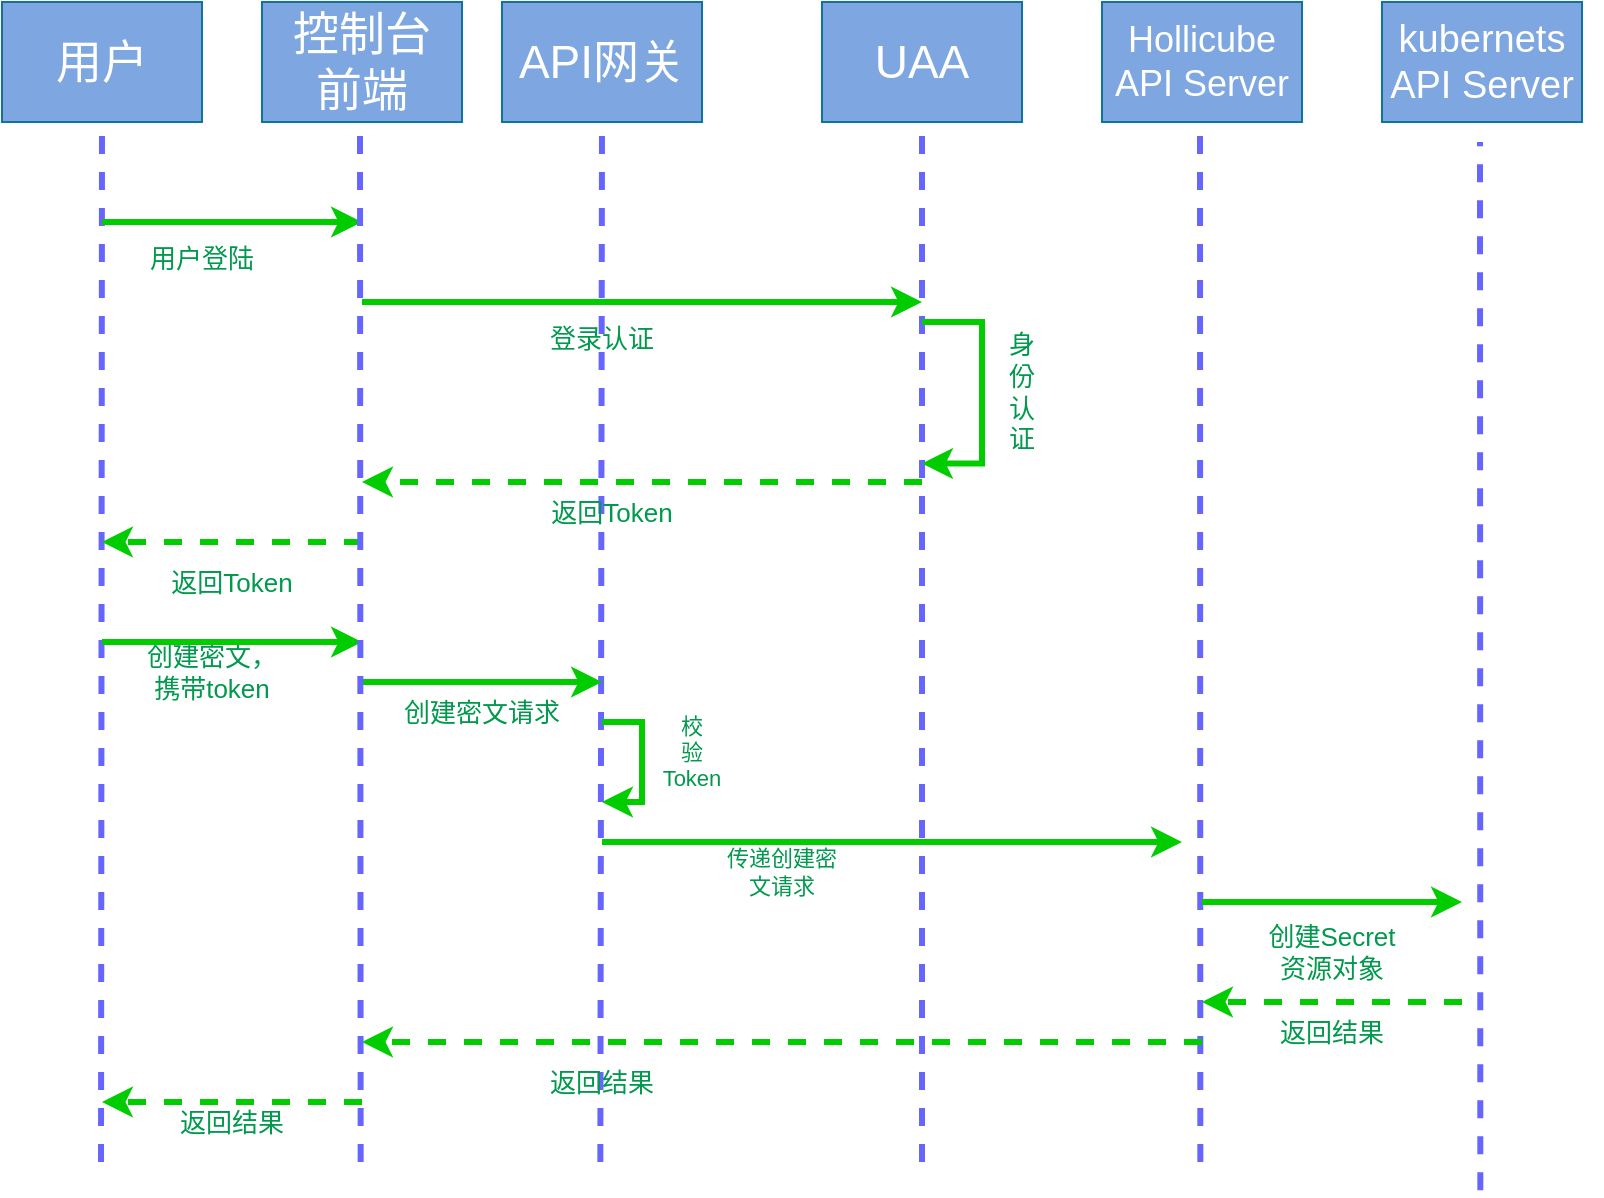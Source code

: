 <mxfile version="17.4.4" type="github">
  <diagram id="SJ9gOCFFG2VKDic4I2q0" name="Page-1">
    <mxGraphModel dx="959" dy="624" grid="1" gridSize="10" guides="1" tooltips="1" connect="1" arrows="1" fold="1" page="1" pageScale="1" pageWidth="827" pageHeight="1169" math="0" shadow="0">
      <root>
        <mxCell id="0" />
        <mxCell id="1" parent="0" />
        <mxCell id="HiGfMI2_BvW3N3jhEARH-15" value="" style="group;dashed=1;strokeColor=#FFFFFF;fillColor=none;perimeterSpacing=0;strokeWidth=0;" vertex="1" connectable="0" parent="1">
          <mxGeometry x="10" y="40" width="150" height="580" as="geometry" />
        </mxCell>
        <mxCell id="YgaLt_6aCvRy0R8xdD-K-1" value="&lt;font style=&quot;font-size: 23px&quot; color=&quot;#ffffff&quot;&gt;用户&lt;/font&gt;" style="rounded=0;whiteSpace=wrap;html=1;fillColor=#7EA6E0;strokeColor=#10739e;" parent="HiGfMI2_BvW3N3jhEARH-15" vertex="1">
          <mxGeometry width="100" height="60" as="geometry" />
        </mxCell>
        <mxCell id="HiGfMI2_BvW3N3jhEARH-12" value="" style="endArrow=none;dashed=1;html=1;strokeWidth=3;rounded=0;strokeColor=#6666FF;" edge="1" parent="HiGfMI2_BvW3N3jhEARH-15">
          <mxGeometry width="50" height="50" relative="1" as="geometry">
            <mxPoint x="49.508" y="580" as="sourcePoint" />
            <mxPoint x="50" y="60" as="targetPoint" />
          </mxGeometry>
        </mxCell>
        <mxCell id="HiGfMI2_BvW3N3jhEARH-69" value="" style="endArrow=classic;html=1;rounded=0;fontSize=23;fontColor=#FFFFFF;strokeColor=#00CC00;strokeWidth=3;" edge="1" parent="HiGfMI2_BvW3N3jhEARH-15">
          <mxGeometry width="50" height="50" relative="1" as="geometry">
            <mxPoint x="50" y="110" as="sourcePoint" />
            <mxPoint x="180" y="110.0" as="targetPoint" />
          </mxGeometry>
        </mxCell>
        <mxCell id="HiGfMI2_BvW3N3jhEARH-85" value="&lt;font color=&quot;#00994d&quot; style=&quot;font-size: 13px&quot;&gt;用户登陆&lt;/font&gt;" style="text;html=1;strokeColor=none;fillColor=none;align=center;verticalAlign=middle;whiteSpace=wrap;rounded=0;dashed=1;fontSize=23;fontColor=#000000;" vertex="1" parent="HiGfMI2_BvW3N3jhEARH-15">
          <mxGeometry x="70" y="110" width="60" height="30" as="geometry" />
        </mxCell>
        <mxCell id="HiGfMI2_BvW3N3jhEARH-90" value="返回Token" style="text;html=1;strokeColor=none;fillColor=none;align=center;verticalAlign=middle;whiteSpace=wrap;rounded=0;dashed=1;fontSize=13;fontColor=#00994D;" vertex="1" parent="HiGfMI2_BvW3N3jhEARH-15">
          <mxGeometry x="80" y="275" width="70" height="30" as="geometry" />
        </mxCell>
        <mxCell id="HiGfMI2_BvW3N3jhEARH-92" value="创建密文，携带token" style="text;html=1;strokeColor=none;fillColor=none;align=center;verticalAlign=middle;whiteSpace=wrap;rounded=0;dashed=1;fontSize=13;fontColor=#00994D;" vertex="1" parent="HiGfMI2_BvW3N3jhEARH-15">
          <mxGeometry x="70" y="320" width="70" height="30" as="geometry" />
        </mxCell>
        <mxCell id="HiGfMI2_BvW3N3jhEARH-109" value="返回结果" style="text;html=1;strokeColor=none;fillColor=none;align=center;verticalAlign=middle;whiteSpace=wrap;rounded=0;dashed=1;fontSize=13;fontColor=#00994D;" vertex="1" parent="HiGfMI2_BvW3N3jhEARH-15">
          <mxGeometry x="85" y="545" width="60" height="30" as="geometry" />
        </mxCell>
        <mxCell id="HiGfMI2_BvW3N3jhEARH-47" value="" style="group" vertex="1" connectable="0" parent="1">
          <mxGeometry x="260" y="40" width="170" height="580" as="geometry" />
        </mxCell>
        <mxCell id="HiGfMI2_BvW3N3jhEARH-48" value="&lt;font color=&quot;#ffffff&quot;&gt;&lt;span style=&quot;font-size: 23px&quot;&gt;API网关&lt;/span&gt;&lt;/font&gt;" style="rounded=0;whiteSpace=wrap;html=1;fillColor=#7EA6E0;strokeColor=#10739e;" vertex="1" parent="HiGfMI2_BvW3N3jhEARH-47">
          <mxGeometry width="100" height="60" as="geometry" />
        </mxCell>
        <mxCell id="HiGfMI2_BvW3N3jhEARH-64" value="" style="endArrow=none;dashed=1;html=1;strokeWidth=3;rounded=0;strokeColor=#6666FF;entryX=0.5;entryY=1;entryDx=0;entryDy=0;" edge="1" parent="HiGfMI2_BvW3N3jhEARH-47" target="HiGfMI2_BvW3N3jhEARH-48">
          <mxGeometry width="50" height="50" relative="1" as="geometry">
            <mxPoint x="49.168" y="580" as="sourcePoint" />
            <mxPoint x="49.168" y="84.878" as="targetPoint" />
          </mxGeometry>
        </mxCell>
        <mxCell id="HiGfMI2_BvW3N3jhEARH-86" value="&lt;font color=&quot;#00994d&quot;&gt;&lt;span style=&quot;font-size: 13px&quot;&gt;登录认证&lt;/span&gt;&lt;/font&gt;" style="text;html=1;strokeColor=none;fillColor=none;align=center;verticalAlign=middle;whiteSpace=wrap;rounded=0;dashed=1;fontSize=23;fontColor=#000000;" vertex="1" parent="HiGfMI2_BvW3N3jhEARH-47">
          <mxGeometry x="20" y="150" width="60" height="30" as="geometry" />
        </mxCell>
        <mxCell id="HiGfMI2_BvW3N3jhEARH-89" value="返回Token" style="text;html=1;strokeColor=none;fillColor=none;align=center;verticalAlign=middle;whiteSpace=wrap;rounded=0;dashed=1;fontSize=13;fontColor=#00994D;" vertex="1" parent="HiGfMI2_BvW3N3jhEARH-47">
          <mxGeometry x="20" y="240" width="70" height="30" as="geometry" />
        </mxCell>
        <mxCell id="HiGfMI2_BvW3N3jhEARH-94" value="创建密文请求" style="text;html=1;strokeColor=none;fillColor=none;align=center;verticalAlign=middle;whiteSpace=wrap;rounded=0;dashed=1;fontSize=13;fontColor=#00994D;" vertex="1" parent="HiGfMI2_BvW3N3jhEARH-47">
          <mxGeometry x="-50" y="340" width="80" height="30" as="geometry" />
        </mxCell>
        <mxCell id="HiGfMI2_BvW3N3jhEARH-108" value="返回结果" style="text;html=1;strokeColor=none;fillColor=none;align=center;verticalAlign=middle;whiteSpace=wrap;rounded=0;dashed=1;fontSize=13;fontColor=#00994D;" vertex="1" parent="HiGfMI2_BvW3N3jhEARH-47">
          <mxGeometry x="20" y="525" width="60" height="30" as="geometry" />
        </mxCell>
        <mxCell id="HiGfMI2_BvW3N3jhEARH-113" value="" style="endArrow=classic;html=1;rounded=0;fontSize=23;fontColor=#FFFFFF;strokeColor=#00CC00;strokeWidth=3;" edge="1" parent="HiGfMI2_BvW3N3jhEARH-47">
          <mxGeometry width="50" height="50" relative="1" as="geometry">
            <mxPoint x="50" y="359.998" as="sourcePoint" />
            <mxPoint x="50" y="400" as="targetPoint" />
            <Array as="points">
              <mxPoint x="70" y="360" />
              <mxPoint x="70" y="400" />
            </Array>
          </mxGeometry>
        </mxCell>
        <mxCell id="HiGfMI2_BvW3N3jhEARH-115" value="校&lt;br&gt;验&lt;br&gt;Token" style="text;html=1;strokeColor=none;fillColor=none;align=center;verticalAlign=middle;whiteSpace=wrap;rounded=0;dashed=1;fontSize=11;fontColor=#00994D;rotation=0;" vertex="1" parent="HiGfMI2_BvW3N3jhEARH-47">
          <mxGeometry x="65" y="365" width="60" height="20" as="geometry" />
        </mxCell>
        <mxCell id="HiGfMI2_BvW3N3jhEARH-117" value="" style="endArrow=classic;html=1;rounded=0;fontSize=23;fontColor=#FFFFFF;strokeColor=#00CC00;strokeWidth=3;" edge="1" parent="HiGfMI2_BvW3N3jhEARH-47">
          <mxGeometry width="50" height="50" relative="1" as="geometry">
            <mxPoint x="50" y="420.0" as="sourcePoint" />
            <mxPoint x="340" y="420" as="targetPoint" />
          </mxGeometry>
        </mxCell>
        <mxCell id="HiGfMI2_BvW3N3jhEARH-119" value="传递创建密文请求" style="text;html=1;strokeColor=none;fillColor=none;align=center;verticalAlign=middle;whiteSpace=wrap;rounded=0;dashed=1;fontSize=11;fontColor=#00994D;" vertex="1" parent="HiGfMI2_BvW3N3jhEARH-47">
          <mxGeometry x="110" y="420" width="60" height="30" as="geometry" />
        </mxCell>
        <mxCell id="HiGfMI2_BvW3N3jhEARH-50" value="" style="group" vertex="1" connectable="0" parent="1">
          <mxGeometry x="420" y="40" width="140" height="580" as="geometry" />
        </mxCell>
        <mxCell id="HiGfMI2_BvW3N3jhEARH-51" value="&lt;font style=&quot;font-size: 23px&quot; color=&quot;#ffffff&quot;&gt;UAA&lt;/font&gt;" style="rounded=0;whiteSpace=wrap;html=1;fillColor=#7EA6E0;strokeColor=#10739e;" vertex="1" parent="HiGfMI2_BvW3N3jhEARH-50">
          <mxGeometry width="100" height="60" as="geometry" />
        </mxCell>
        <mxCell id="HiGfMI2_BvW3N3jhEARH-65" value="" style="endArrow=none;dashed=1;html=1;strokeWidth=3;rounded=0;strokeColor=#6666FF;" edge="1" parent="HiGfMI2_BvW3N3jhEARH-50">
          <mxGeometry width="50" height="50" relative="1" as="geometry">
            <mxPoint x="49.998" y="580" as="sourcePoint" />
            <mxPoint x="50" y="60" as="targetPoint" />
          </mxGeometry>
        </mxCell>
        <mxCell id="HiGfMI2_BvW3N3jhEARH-71" value="" style="endArrow=classic;html=1;rounded=0;fontSize=23;fontColor=#FFFFFF;strokeColor=#00CC00;strokeWidth=3;" edge="1" parent="HiGfMI2_BvW3N3jhEARH-50">
          <mxGeometry width="50" height="50" relative="1" as="geometry">
            <mxPoint x="50" y="159.998" as="sourcePoint" />
            <mxPoint x="50" y="230.73" as="targetPoint" />
            <Array as="points">
              <mxPoint x="80" y="159.998" />
              <mxPoint x="80" y="230.73" />
            </Array>
          </mxGeometry>
        </mxCell>
        <mxCell id="HiGfMI2_BvW3N3jhEARH-87" value="身&lt;br&gt;份&lt;br&gt;认&lt;br&gt;证" style="text;html=1;strokeColor=none;fillColor=none;align=center;verticalAlign=middle;whiteSpace=wrap;rounded=0;dashed=1;fontSize=13;fontColor=#00994D;rotation=0;" vertex="1" parent="HiGfMI2_BvW3N3jhEARH-50">
          <mxGeometry x="70" y="180" width="60" height="30" as="geometry" />
        </mxCell>
        <mxCell id="HiGfMI2_BvW3N3jhEARH-78" value="" style="endArrow=classic;html=1;rounded=0;fontSize=23;fontColor=#FFFFFF;strokeColor=#00CC00;strokeWidth=3;" edge="1" parent="HiGfMI2_BvW3N3jhEARH-50">
          <mxGeometry width="50" height="50" relative="1" as="geometry">
            <mxPoint x="-230" y="340.0" as="sourcePoint" />
            <mxPoint x="-110" y="340" as="targetPoint" />
          </mxGeometry>
        </mxCell>
        <mxCell id="HiGfMI2_BvW3N3jhEARH-53" value="" style="group" vertex="1" connectable="0" parent="1">
          <mxGeometry x="560" y="40" width="150" height="580" as="geometry" />
        </mxCell>
        <mxCell id="HiGfMI2_BvW3N3jhEARH-54" value="&lt;font color=&quot;#ffffff&quot;&gt;&lt;span style=&quot;font-size: 18px&quot;&gt;Hollicube&lt;br&gt;API Server&lt;br&gt;&lt;/span&gt;&lt;/font&gt;" style="rounded=0;whiteSpace=wrap;html=1;fillColor=#7EA6E0;strokeColor=#10739e;" vertex="1" parent="HiGfMI2_BvW3N3jhEARH-53">
          <mxGeometry width="100" height="60" as="geometry" />
        </mxCell>
        <mxCell id="HiGfMI2_BvW3N3jhEARH-66" value="" style="endArrow=none;dashed=1;html=1;strokeWidth=3;rounded=0;strokeColor=#6666FF;" edge="1" parent="HiGfMI2_BvW3N3jhEARH-53">
          <mxGeometry width="50" height="50" relative="1" as="geometry">
            <mxPoint x="49.168" y="580" as="sourcePoint" />
            <mxPoint x="49" y="60" as="targetPoint" />
          </mxGeometry>
        </mxCell>
        <mxCell id="HiGfMI2_BvW3N3jhEARH-80" value="" style="endArrow=classic;html=1;rounded=0;fontSize=23;fontColor=#FFFFFF;strokeColor=#00CC00;strokeWidth=3;" edge="1" parent="HiGfMI2_BvW3N3jhEARH-53">
          <mxGeometry width="50" height="50" relative="1" as="geometry">
            <mxPoint x="50" y="450.0" as="sourcePoint" />
            <mxPoint x="180" y="450.0" as="targetPoint" />
          </mxGeometry>
        </mxCell>
        <mxCell id="HiGfMI2_BvW3N3jhEARH-104" value="创建Secret资源对象" style="text;html=1;strokeColor=none;fillColor=none;align=center;verticalAlign=middle;whiteSpace=wrap;rounded=0;dashed=1;fontSize=13;fontColor=#00994D;" vertex="1" parent="HiGfMI2_BvW3N3jhEARH-53">
          <mxGeometry x="80" y="460" width="70" height="30" as="geometry" />
        </mxCell>
        <mxCell id="HiGfMI2_BvW3N3jhEARH-81" value="" style="endArrow=classic;html=1;rounded=0;fontSize=23;fontColor=#FFFFFF;strokeColor=#00CC00;strokeWidth=3;dashed=1;" edge="1" parent="HiGfMI2_BvW3N3jhEARH-53">
          <mxGeometry width="50" height="50" relative="1" as="geometry">
            <mxPoint x="180" y="500" as="sourcePoint" />
            <mxPoint x="50" y="500" as="targetPoint" />
          </mxGeometry>
        </mxCell>
        <mxCell id="HiGfMI2_BvW3N3jhEARH-107" value="返回结果" style="text;html=1;strokeColor=none;fillColor=none;align=center;verticalAlign=middle;whiteSpace=wrap;rounded=0;dashed=1;fontSize=13;fontColor=#00994D;" vertex="1" parent="HiGfMI2_BvW3N3jhEARH-53">
          <mxGeometry x="85" y="500" width="60" height="30" as="geometry" />
        </mxCell>
        <mxCell id="HiGfMI2_BvW3N3jhEARH-56" value="" style="group" vertex="1" connectable="0" parent="1">
          <mxGeometry x="700" y="40" width="110" height="580" as="geometry" />
        </mxCell>
        <mxCell id="HiGfMI2_BvW3N3jhEARH-57" value="&lt;font style=&quot;font-size: 19px&quot; color=&quot;#ffffff&quot;&gt;kubernets&lt;br&gt;API Server&lt;br&gt;&lt;/font&gt;" style="rounded=0;whiteSpace=wrap;html=1;fillColor=#7EA6E0;strokeColor=#10739e;" vertex="1" parent="HiGfMI2_BvW3N3jhEARH-56">
          <mxGeometry width="100" height="60" as="geometry" />
        </mxCell>
        <mxCell id="HiGfMI2_BvW3N3jhEARH-67" value="" style="endArrow=none;dashed=1;html=1;strokeWidth=3;rounded=0;strokeColor=#6666FF;" edge="1" parent="HiGfMI2_BvW3N3jhEARH-56">
          <mxGeometry width="50" height="50" relative="1" as="geometry">
            <mxPoint x="49.168" y="594.146" as="sourcePoint" />
            <mxPoint x="49" y="70" as="targetPoint" />
          </mxGeometry>
        </mxCell>
        <mxCell id="HiGfMI2_BvW3N3jhEARH-59" value="" style="group" vertex="1" connectable="0" parent="1">
          <mxGeometry x="140" y="40" width="100" height="410" as="geometry" />
        </mxCell>
        <mxCell id="HiGfMI2_BvW3N3jhEARH-60" value="&lt;font color=&quot;#ffffff&quot;&gt;&lt;span style=&quot;font-size: 23px&quot;&gt;控制台&lt;br&gt;前端&lt;br&gt;&lt;/span&gt;&lt;/font&gt;" style="rounded=0;whiteSpace=wrap;html=1;fillColor=#7EA6E0;strokeColor=#10739e;" vertex="1" parent="HiGfMI2_BvW3N3jhEARH-59">
          <mxGeometry width="100" height="60" as="geometry" />
        </mxCell>
        <mxCell id="HiGfMI2_BvW3N3jhEARH-74" value="" style="endArrow=classic;html=1;rounded=0;fontSize=23;fontColor=#FFFFFF;strokeColor=#00CC00;strokeWidth=3;dashed=1;" edge="1" parent="HiGfMI2_BvW3N3jhEARH-59">
          <mxGeometry width="50" height="50" relative="1" as="geometry">
            <mxPoint x="50" y="270" as="sourcePoint" />
            <mxPoint x="-80" y="270" as="targetPoint" />
          </mxGeometry>
        </mxCell>
        <mxCell id="HiGfMI2_BvW3N3jhEARH-77" value="" style="endArrow=classic;html=1;rounded=0;fontSize=23;fontColor=#FFFFFF;strokeColor=#00CC00;strokeWidth=3;" edge="1" parent="HiGfMI2_BvW3N3jhEARH-59">
          <mxGeometry width="50" height="50" relative="1" as="geometry">
            <mxPoint x="-80" y="320.0" as="sourcePoint" />
            <mxPoint x="50" y="320" as="targetPoint" />
          </mxGeometry>
        </mxCell>
        <mxCell id="HiGfMI2_BvW3N3jhEARH-70" value="" style="endArrow=classic;html=1;rounded=0;fontSize=23;fontColor=#FFFFFF;strokeColor=#00CC00;strokeWidth=3;" edge="1" parent="1">
          <mxGeometry width="50" height="50" relative="1" as="geometry">
            <mxPoint x="190" y="190" as="sourcePoint" />
            <mxPoint x="470" y="190" as="targetPoint" />
          </mxGeometry>
        </mxCell>
        <mxCell id="HiGfMI2_BvW3N3jhEARH-73" value="" style="endArrow=classic;html=1;rounded=0;fontSize=23;fontColor=#FFFFFF;strokeColor=#00CC00;strokeWidth=3;dashed=1;" edge="1" parent="1">
          <mxGeometry width="50" height="50" relative="1" as="geometry">
            <mxPoint x="470" y="280" as="sourcePoint" />
            <mxPoint x="190" y="280" as="targetPoint" />
          </mxGeometry>
        </mxCell>
        <mxCell id="HiGfMI2_BvW3N3jhEARH-63" value="" style="endArrow=none;dashed=1;html=1;strokeWidth=3;rounded=0;strokeColor=#6666FF;" edge="1" parent="1">
          <mxGeometry width="50" height="50" relative="1" as="geometry">
            <mxPoint x="189.328" y="620" as="sourcePoint" />
            <mxPoint x="189" y="100" as="targetPoint" />
          </mxGeometry>
        </mxCell>
        <mxCell id="HiGfMI2_BvW3N3jhEARH-82" value="" style="endArrow=classic;html=1;rounded=0;fontSize=23;fontColor=#FFFFFF;strokeColor=#00CC00;strokeWidth=3;dashed=1;" edge="1" parent="1">
          <mxGeometry width="50" height="50" relative="1" as="geometry">
            <mxPoint x="610" y="560" as="sourcePoint" />
            <mxPoint x="190" y="560" as="targetPoint" />
          </mxGeometry>
        </mxCell>
        <mxCell id="HiGfMI2_BvW3N3jhEARH-83" value="" style="endArrow=classic;html=1;rounded=0;fontSize=23;fontColor=#FFFFFF;strokeColor=#00CC00;strokeWidth=3;dashed=1;" edge="1" parent="1">
          <mxGeometry width="50" height="50" relative="1" as="geometry">
            <mxPoint x="190" y="590" as="sourcePoint" />
            <mxPoint x="60" y="590" as="targetPoint" />
          </mxGeometry>
        </mxCell>
      </root>
    </mxGraphModel>
  </diagram>
</mxfile>
